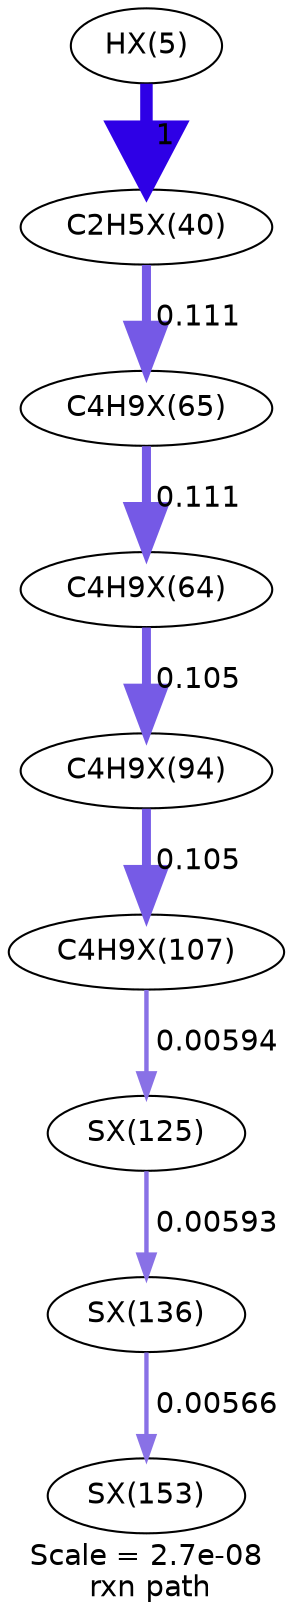 digraph reaction_paths {
center=1;
s9 -> s12[fontname="Helvetica", style="setlinewidth(6)", arrowsize=3, color="0.7, 1.5, 0.9"
, label=" 1"];
s12 -> s14[fontname="Helvetica", style="setlinewidth(4.34)", arrowsize=2.17, color="0.7, 0.611, 0.9"
, label=" 0.111"];
s14 -> s13[fontname="Helvetica", style="setlinewidth(4.34)", arrowsize=2.17, color="0.7, 0.611, 0.9"
, label=" 0.111"];
s13 -> s25[fontname="Helvetica", style="setlinewidth(4.3)", arrowsize=2.15, color="0.7, 0.605, 0.9"
, label=" 0.105"];
s25 -> s30[fontname="Helvetica", style="setlinewidth(4.3)", arrowsize=2.15, color="0.7, 0.605, 0.9"
, label=" 0.105"];
s30 -> s35[fontname="Helvetica", style="setlinewidth(2.13)", arrowsize=1.06, color="0.7, 0.506, 0.9"
, label=" 0.00594"];
s35 -> s39[fontname="Helvetica", style="setlinewidth(2.13)", arrowsize=1.06, color="0.7, 0.506, 0.9"
, label=" 0.00593"];
s39 -> s42[fontname="Helvetica", style="setlinewidth(2.09)", arrowsize=1.05, color="0.7, 0.506, 0.9"
, label=" 0.00566"];
s9 [ fontname="Helvetica", label="HX(5)"];
s12 [ fontname="Helvetica", label="C2H5X(40)"];
s13 [ fontname="Helvetica", label="C4H9X(64)"];
s14 [ fontname="Helvetica", label="C4H9X(65)"];
s25 [ fontname="Helvetica", label="C4H9X(94)"];
s30 [ fontname="Helvetica", label="C4H9X(107)"];
s35 [ fontname="Helvetica", label="SX(125)"];
s39 [ fontname="Helvetica", label="SX(136)"];
s42 [ fontname="Helvetica", label="SX(153)"];
 label = "Scale = 2.7e-08\l rxn path";
 fontname = "Helvetica";
}
